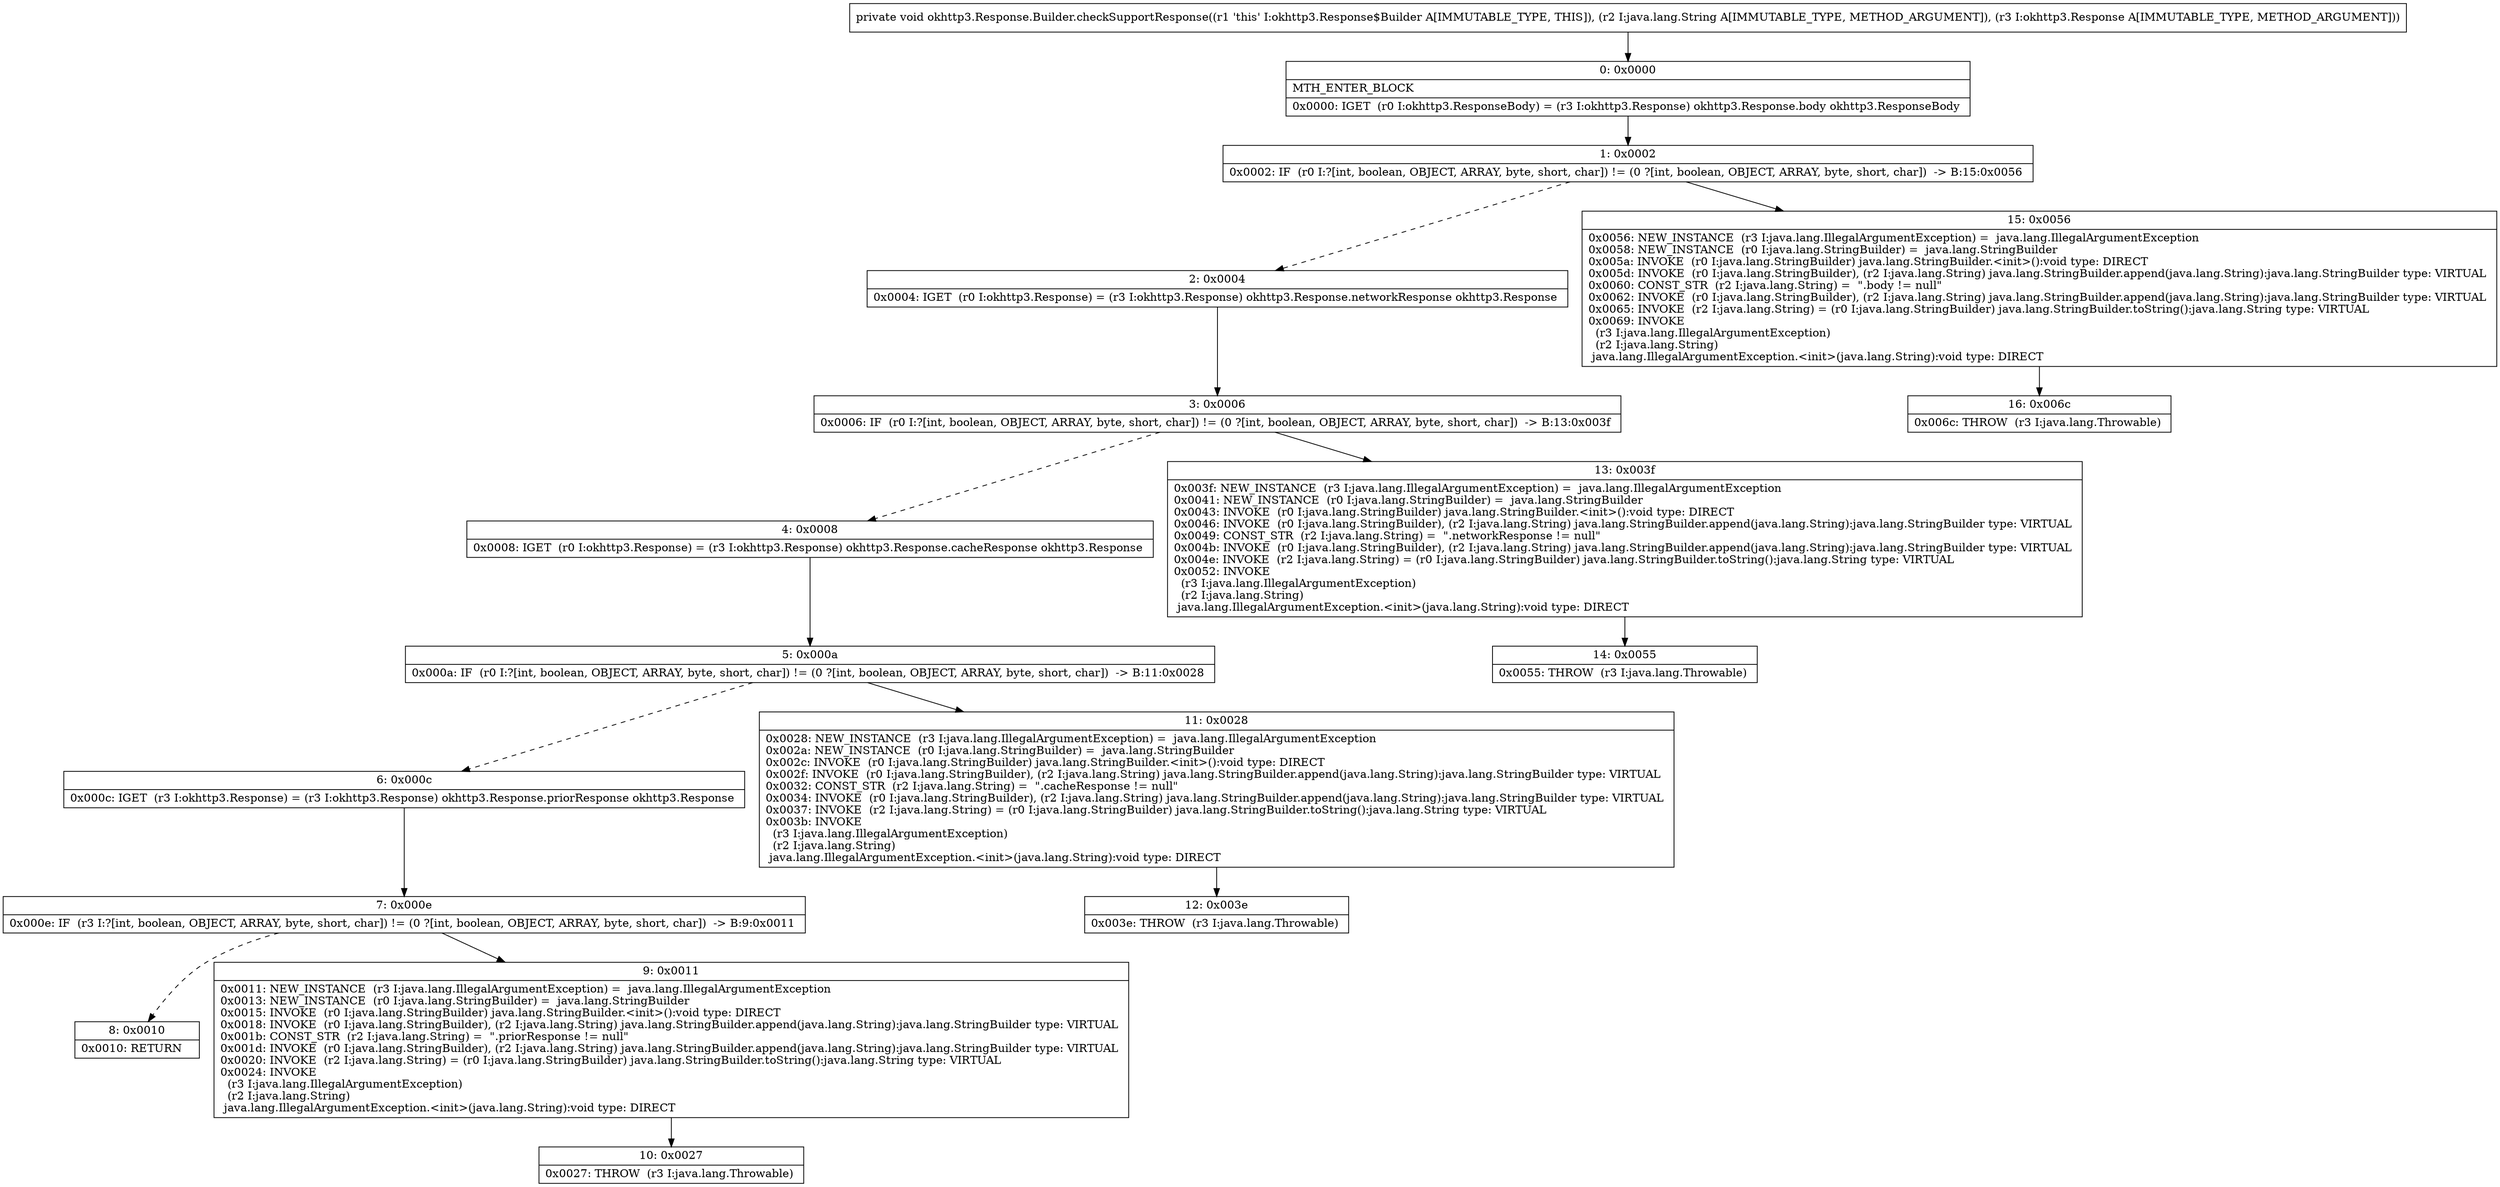 digraph "CFG forokhttp3.Response.Builder.checkSupportResponse(Ljava\/lang\/String;Lokhttp3\/Response;)V" {
Node_0 [shape=record,label="{0\:\ 0x0000|MTH_ENTER_BLOCK\l|0x0000: IGET  (r0 I:okhttp3.ResponseBody) = (r3 I:okhttp3.Response) okhttp3.Response.body okhttp3.ResponseBody \l}"];
Node_1 [shape=record,label="{1\:\ 0x0002|0x0002: IF  (r0 I:?[int, boolean, OBJECT, ARRAY, byte, short, char]) != (0 ?[int, boolean, OBJECT, ARRAY, byte, short, char])  \-\> B:15:0x0056 \l}"];
Node_2 [shape=record,label="{2\:\ 0x0004|0x0004: IGET  (r0 I:okhttp3.Response) = (r3 I:okhttp3.Response) okhttp3.Response.networkResponse okhttp3.Response \l}"];
Node_3 [shape=record,label="{3\:\ 0x0006|0x0006: IF  (r0 I:?[int, boolean, OBJECT, ARRAY, byte, short, char]) != (0 ?[int, boolean, OBJECT, ARRAY, byte, short, char])  \-\> B:13:0x003f \l}"];
Node_4 [shape=record,label="{4\:\ 0x0008|0x0008: IGET  (r0 I:okhttp3.Response) = (r3 I:okhttp3.Response) okhttp3.Response.cacheResponse okhttp3.Response \l}"];
Node_5 [shape=record,label="{5\:\ 0x000a|0x000a: IF  (r0 I:?[int, boolean, OBJECT, ARRAY, byte, short, char]) != (0 ?[int, boolean, OBJECT, ARRAY, byte, short, char])  \-\> B:11:0x0028 \l}"];
Node_6 [shape=record,label="{6\:\ 0x000c|0x000c: IGET  (r3 I:okhttp3.Response) = (r3 I:okhttp3.Response) okhttp3.Response.priorResponse okhttp3.Response \l}"];
Node_7 [shape=record,label="{7\:\ 0x000e|0x000e: IF  (r3 I:?[int, boolean, OBJECT, ARRAY, byte, short, char]) != (0 ?[int, boolean, OBJECT, ARRAY, byte, short, char])  \-\> B:9:0x0011 \l}"];
Node_8 [shape=record,label="{8\:\ 0x0010|0x0010: RETURN   \l}"];
Node_9 [shape=record,label="{9\:\ 0x0011|0x0011: NEW_INSTANCE  (r3 I:java.lang.IllegalArgumentException) =  java.lang.IllegalArgumentException \l0x0013: NEW_INSTANCE  (r0 I:java.lang.StringBuilder) =  java.lang.StringBuilder \l0x0015: INVOKE  (r0 I:java.lang.StringBuilder) java.lang.StringBuilder.\<init\>():void type: DIRECT \l0x0018: INVOKE  (r0 I:java.lang.StringBuilder), (r2 I:java.lang.String) java.lang.StringBuilder.append(java.lang.String):java.lang.StringBuilder type: VIRTUAL \l0x001b: CONST_STR  (r2 I:java.lang.String) =  \".priorResponse != null\" \l0x001d: INVOKE  (r0 I:java.lang.StringBuilder), (r2 I:java.lang.String) java.lang.StringBuilder.append(java.lang.String):java.lang.StringBuilder type: VIRTUAL \l0x0020: INVOKE  (r2 I:java.lang.String) = (r0 I:java.lang.StringBuilder) java.lang.StringBuilder.toString():java.lang.String type: VIRTUAL \l0x0024: INVOKE  \l  (r3 I:java.lang.IllegalArgumentException)\l  (r2 I:java.lang.String)\l java.lang.IllegalArgumentException.\<init\>(java.lang.String):void type: DIRECT \l}"];
Node_10 [shape=record,label="{10\:\ 0x0027|0x0027: THROW  (r3 I:java.lang.Throwable) \l}"];
Node_11 [shape=record,label="{11\:\ 0x0028|0x0028: NEW_INSTANCE  (r3 I:java.lang.IllegalArgumentException) =  java.lang.IllegalArgumentException \l0x002a: NEW_INSTANCE  (r0 I:java.lang.StringBuilder) =  java.lang.StringBuilder \l0x002c: INVOKE  (r0 I:java.lang.StringBuilder) java.lang.StringBuilder.\<init\>():void type: DIRECT \l0x002f: INVOKE  (r0 I:java.lang.StringBuilder), (r2 I:java.lang.String) java.lang.StringBuilder.append(java.lang.String):java.lang.StringBuilder type: VIRTUAL \l0x0032: CONST_STR  (r2 I:java.lang.String) =  \".cacheResponse != null\" \l0x0034: INVOKE  (r0 I:java.lang.StringBuilder), (r2 I:java.lang.String) java.lang.StringBuilder.append(java.lang.String):java.lang.StringBuilder type: VIRTUAL \l0x0037: INVOKE  (r2 I:java.lang.String) = (r0 I:java.lang.StringBuilder) java.lang.StringBuilder.toString():java.lang.String type: VIRTUAL \l0x003b: INVOKE  \l  (r3 I:java.lang.IllegalArgumentException)\l  (r2 I:java.lang.String)\l java.lang.IllegalArgumentException.\<init\>(java.lang.String):void type: DIRECT \l}"];
Node_12 [shape=record,label="{12\:\ 0x003e|0x003e: THROW  (r3 I:java.lang.Throwable) \l}"];
Node_13 [shape=record,label="{13\:\ 0x003f|0x003f: NEW_INSTANCE  (r3 I:java.lang.IllegalArgumentException) =  java.lang.IllegalArgumentException \l0x0041: NEW_INSTANCE  (r0 I:java.lang.StringBuilder) =  java.lang.StringBuilder \l0x0043: INVOKE  (r0 I:java.lang.StringBuilder) java.lang.StringBuilder.\<init\>():void type: DIRECT \l0x0046: INVOKE  (r0 I:java.lang.StringBuilder), (r2 I:java.lang.String) java.lang.StringBuilder.append(java.lang.String):java.lang.StringBuilder type: VIRTUAL \l0x0049: CONST_STR  (r2 I:java.lang.String) =  \".networkResponse != null\" \l0x004b: INVOKE  (r0 I:java.lang.StringBuilder), (r2 I:java.lang.String) java.lang.StringBuilder.append(java.lang.String):java.lang.StringBuilder type: VIRTUAL \l0x004e: INVOKE  (r2 I:java.lang.String) = (r0 I:java.lang.StringBuilder) java.lang.StringBuilder.toString():java.lang.String type: VIRTUAL \l0x0052: INVOKE  \l  (r3 I:java.lang.IllegalArgumentException)\l  (r2 I:java.lang.String)\l java.lang.IllegalArgumentException.\<init\>(java.lang.String):void type: DIRECT \l}"];
Node_14 [shape=record,label="{14\:\ 0x0055|0x0055: THROW  (r3 I:java.lang.Throwable) \l}"];
Node_15 [shape=record,label="{15\:\ 0x0056|0x0056: NEW_INSTANCE  (r3 I:java.lang.IllegalArgumentException) =  java.lang.IllegalArgumentException \l0x0058: NEW_INSTANCE  (r0 I:java.lang.StringBuilder) =  java.lang.StringBuilder \l0x005a: INVOKE  (r0 I:java.lang.StringBuilder) java.lang.StringBuilder.\<init\>():void type: DIRECT \l0x005d: INVOKE  (r0 I:java.lang.StringBuilder), (r2 I:java.lang.String) java.lang.StringBuilder.append(java.lang.String):java.lang.StringBuilder type: VIRTUAL \l0x0060: CONST_STR  (r2 I:java.lang.String) =  \".body != null\" \l0x0062: INVOKE  (r0 I:java.lang.StringBuilder), (r2 I:java.lang.String) java.lang.StringBuilder.append(java.lang.String):java.lang.StringBuilder type: VIRTUAL \l0x0065: INVOKE  (r2 I:java.lang.String) = (r0 I:java.lang.StringBuilder) java.lang.StringBuilder.toString():java.lang.String type: VIRTUAL \l0x0069: INVOKE  \l  (r3 I:java.lang.IllegalArgumentException)\l  (r2 I:java.lang.String)\l java.lang.IllegalArgumentException.\<init\>(java.lang.String):void type: DIRECT \l}"];
Node_16 [shape=record,label="{16\:\ 0x006c|0x006c: THROW  (r3 I:java.lang.Throwable) \l}"];
MethodNode[shape=record,label="{private void okhttp3.Response.Builder.checkSupportResponse((r1 'this' I:okhttp3.Response$Builder A[IMMUTABLE_TYPE, THIS]), (r2 I:java.lang.String A[IMMUTABLE_TYPE, METHOD_ARGUMENT]), (r3 I:okhttp3.Response A[IMMUTABLE_TYPE, METHOD_ARGUMENT])) }"];
MethodNode -> Node_0;
Node_0 -> Node_1;
Node_1 -> Node_2[style=dashed];
Node_1 -> Node_15;
Node_2 -> Node_3;
Node_3 -> Node_4[style=dashed];
Node_3 -> Node_13;
Node_4 -> Node_5;
Node_5 -> Node_6[style=dashed];
Node_5 -> Node_11;
Node_6 -> Node_7;
Node_7 -> Node_8[style=dashed];
Node_7 -> Node_9;
Node_9 -> Node_10;
Node_11 -> Node_12;
Node_13 -> Node_14;
Node_15 -> Node_16;
}

